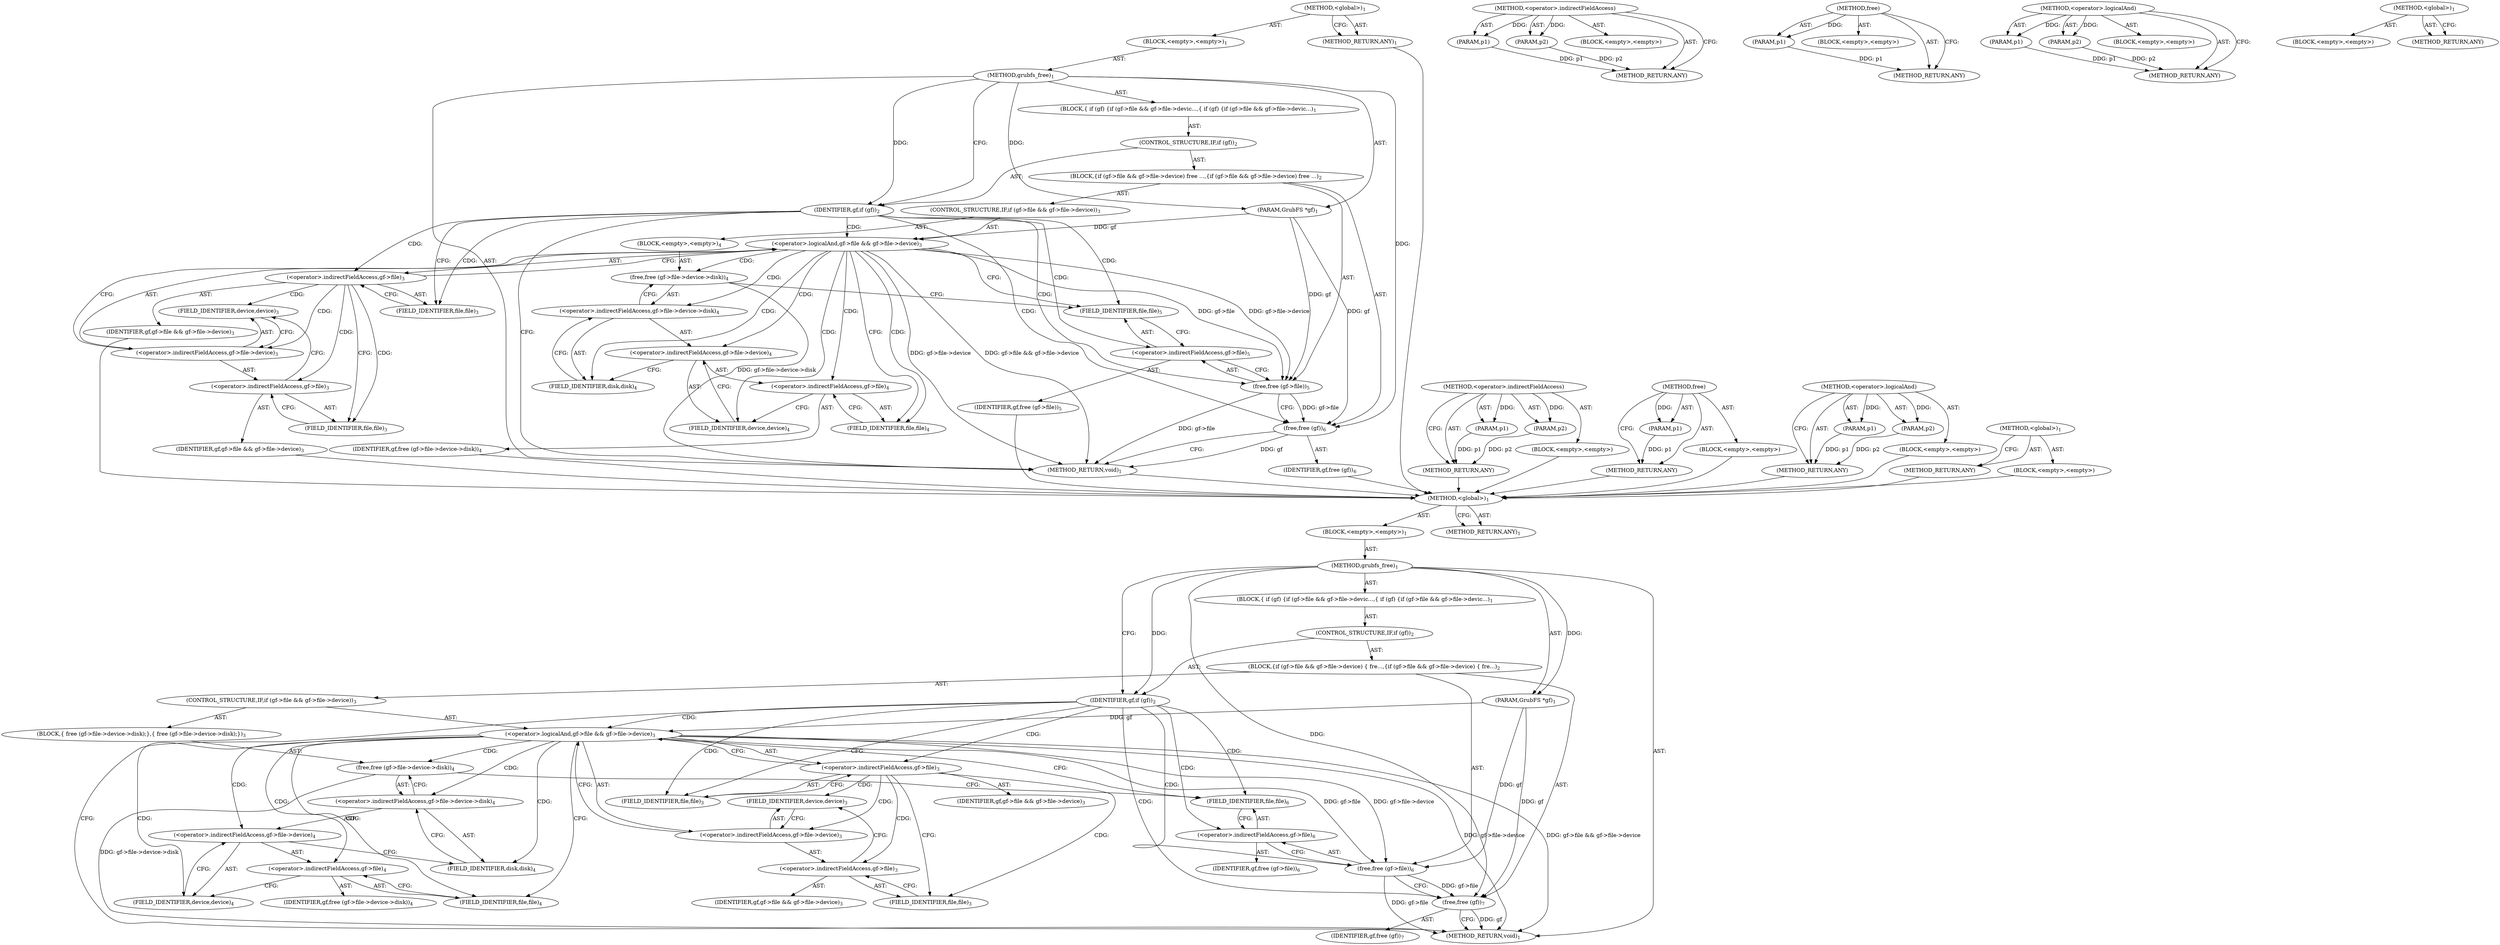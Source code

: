 digraph "&lt;global&gt;" {
vulnerable_6 [label=<(METHOD,&lt;global&gt;)<SUB>1</SUB>>];
vulnerable_7 [label=<(BLOCK,&lt;empty&gt;,&lt;empty&gt;)<SUB>1</SUB>>];
vulnerable_8 [label=<(METHOD,grubfs_free)<SUB>1</SUB>>];
vulnerable_9 [label=<(PARAM,GrubFS *gf)<SUB>1</SUB>>];
vulnerable_10 [label=<(BLOCK,{
 	if (gf) {
		if (gf-&gt;file &amp;&amp; gf-&gt;file-&gt;devic...,{
 	if (gf) {
		if (gf-&gt;file &amp;&amp; gf-&gt;file-&gt;devic...)<SUB>1</SUB>>];
vulnerable_11 [label=<(CONTROL_STRUCTURE,IF,if (gf))<SUB>2</SUB>>];
vulnerable_12 [label=<(IDENTIFIER,gf,if (gf))<SUB>2</SUB>>];
vulnerable_13 [label=<(BLOCK,{
		if (gf-&gt;file &amp;&amp; gf-&gt;file-&gt;device)
 			free ...,{
		if (gf-&gt;file &amp;&amp; gf-&gt;file-&gt;device)
 			free ...)<SUB>2</SUB>>];
vulnerable_14 [label=<(CONTROL_STRUCTURE,IF,if (gf-&gt;file &amp;&amp; gf-&gt;file-&gt;device))<SUB>3</SUB>>];
vulnerable_15 [label=<(&lt;operator&gt;.logicalAnd,gf-&gt;file &amp;&amp; gf-&gt;file-&gt;device)<SUB>3</SUB>>];
vulnerable_16 [label=<(&lt;operator&gt;.indirectFieldAccess,gf-&gt;file)<SUB>3</SUB>>];
vulnerable_17 [label=<(IDENTIFIER,gf,gf-&gt;file &amp;&amp; gf-&gt;file-&gt;device)<SUB>3</SUB>>];
vulnerable_18 [label=<(FIELD_IDENTIFIER,file,file)<SUB>3</SUB>>];
vulnerable_19 [label=<(&lt;operator&gt;.indirectFieldAccess,gf-&gt;file-&gt;device)<SUB>3</SUB>>];
vulnerable_20 [label=<(&lt;operator&gt;.indirectFieldAccess,gf-&gt;file)<SUB>3</SUB>>];
vulnerable_21 [label=<(IDENTIFIER,gf,gf-&gt;file &amp;&amp; gf-&gt;file-&gt;device)<SUB>3</SUB>>];
vulnerable_22 [label=<(FIELD_IDENTIFIER,file,file)<SUB>3</SUB>>];
vulnerable_23 [label=<(FIELD_IDENTIFIER,device,device)<SUB>3</SUB>>];
vulnerable_24 [label=<(BLOCK,&lt;empty&gt;,&lt;empty&gt;)<SUB>4</SUB>>];
vulnerable_25 [label=<(free,free (gf-&gt;file-&gt;device-&gt;disk))<SUB>4</SUB>>];
vulnerable_26 [label=<(&lt;operator&gt;.indirectFieldAccess,gf-&gt;file-&gt;device-&gt;disk)<SUB>4</SUB>>];
vulnerable_27 [label=<(&lt;operator&gt;.indirectFieldAccess,gf-&gt;file-&gt;device)<SUB>4</SUB>>];
vulnerable_28 [label=<(&lt;operator&gt;.indirectFieldAccess,gf-&gt;file)<SUB>4</SUB>>];
vulnerable_29 [label=<(IDENTIFIER,gf,free (gf-&gt;file-&gt;device-&gt;disk))<SUB>4</SUB>>];
vulnerable_30 [label=<(FIELD_IDENTIFIER,file,file)<SUB>4</SUB>>];
vulnerable_31 [label=<(FIELD_IDENTIFIER,device,device)<SUB>4</SUB>>];
vulnerable_32 [label=<(FIELD_IDENTIFIER,disk,disk)<SUB>4</SUB>>];
vulnerable_33 [label=<(free,free (gf-&gt;file))<SUB>5</SUB>>];
vulnerable_34 [label=<(&lt;operator&gt;.indirectFieldAccess,gf-&gt;file)<SUB>5</SUB>>];
vulnerable_35 [label=<(IDENTIFIER,gf,free (gf-&gt;file))<SUB>5</SUB>>];
vulnerable_36 [label=<(FIELD_IDENTIFIER,file,file)<SUB>5</SUB>>];
vulnerable_37 [label=<(free,free (gf))<SUB>6</SUB>>];
vulnerable_38 [label=<(IDENTIFIER,gf,free (gf))<SUB>6</SUB>>];
vulnerable_39 [label=<(METHOD_RETURN,void)<SUB>1</SUB>>];
vulnerable_41 [label=<(METHOD_RETURN,ANY)<SUB>1</SUB>>];
vulnerable_61 [label=<(METHOD,&lt;operator&gt;.indirectFieldAccess)>];
vulnerable_62 [label=<(PARAM,p1)>];
vulnerable_63 [label=<(PARAM,p2)>];
vulnerable_64 [label=<(BLOCK,&lt;empty&gt;,&lt;empty&gt;)>];
vulnerable_65 [label=<(METHOD_RETURN,ANY)>];
vulnerable_66 [label=<(METHOD,free)>];
vulnerable_67 [label=<(PARAM,p1)>];
vulnerable_68 [label=<(BLOCK,&lt;empty&gt;,&lt;empty&gt;)>];
vulnerable_69 [label=<(METHOD_RETURN,ANY)>];
vulnerable_56 [label=<(METHOD,&lt;operator&gt;.logicalAnd)>];
vulnerable_57 [label=<(PARAM,p1)>];
vulnerable_58 [label=<(PARAM,p2)>];
vulnerable_59 [label=<(BLOCK,&lt;empty&gt;,&lt;empty&gt;)>];
vulnerable_60 [label=<(METHOD_RETURN,ANY)>];
vulnerable_50 [label=<(METHOD,&lt;global&gt;)<SUB>1</SUB>>];
vulnerable_51 [label=<(BLOCK,&lt;empty&gt;,&lt;empty&gt;)>];
vulnerable_52 [label=<(METHOD_RETURN,ANY)>];
fixed_6 [label=<(METHOD,&lt;global&gt;)<SUB>1</SUB>>];
fixed_7 [label=<(BLOCK,&lt;empty&gt;,&lt;empty&gt;)<SUB>1</SUB>>];
fixed_8 [label=<(METHOD,grubfs_free)<SUB>1</SUB>>];
fixed_9 [label=<(PARAM,GrubFS *gf)<SUB>1</SUB>>];
fixed_10 [label=<(BLOCK,{
 	if (gf) {
		if (gf-&gt;file &amp;&amp; gf-&gt;file-&gt;devic...,{
 	if (gf) {
		if (gf-&gt;file &amp;&amp; gf-&gt;file-&gt;devic...)<SUB>1</SUB>>];
fixed_11 [label=<(CONTROL_STRUCTURE,IF,if (gf))<SUB>2</SUB>>];
fixed_12 [label=<(IDENTIFIER,gf,if (gf))<SUB>2</SUB>>];
fixed_13 [label=<(BLOCK,{
		if (gf-&gt;file &amp;&amp; gf-&gt;file-&gt;device) {
 			fre...,{
		if (gf-&gt;file &amp;&amp; gf-&gt;file-&gt;device) {
 			fre...)<SUB>2</SUB>>];
fixed_14 [label=<(CONTROL_STRUCTURE,IF,if (gf-&gt;file &amp;&amp; gf-&gt;file-&gt;device))<SUB>3</SUB>>];
fixed_15 [label=<(&lt;operator&gt;.logicalAnd,gf-&gt;file &amp;&amp; gf-&gt;file-&gt;device)<SUB>3</SUB>>];
fixed_16 [label=<(&lt;operator&gt;.indirectFieldAccess,gf-&gt;file)<SUB>3</SUB>>];
fixed_17 [label=<(IDENTIFIER,gf,gf-&gt;file &amp;&amp; gf-&gt;file-&gt;device)<SUB>3</SUB>>];
fixed_18 [label=<(FIELD_IDENTIFIER,file,file)<SUB>3</SUB>>];
fixed_19 [label=<(&lt;operator&gt;.indirectFieldAccess,gf-&gt;file-&gt;device)<SUB>3</SUB>>];
fixed_20 [label=<(&lt;operator&gt;.indirectFieldAccess,gf-&gt;file)<SUB>3</SUB>>];
fixed_21 [label=<(IDENTIFIER,gf,gf-&gt;file &amp;&amp; gf-&gt;file-&gt;device)<SUB>3</SUB>>];
fixed_22 [label=<(FIELD_IDENTIFIER,file,file)<SUB>3</SUB>>];
fixed_23 [label=<(FIELD_IDENTIFIER,device,device)<SUB>3</SUB>>];
fixed_24 [label=<(BLOCK,{
 			free (gf-&gt;file-&gt;device-&gt;disk);
		},{
 			free (gf-&gt;file-&gt;device-&gt;disk);
		})<SUB>3</SUB>>];
fixed_25 [label=<(free,free (gf-&gt;file-&gt;device-&gt;disk))<SUB>4</SUB>>];
fixed_26 [label=<(&lt;operator&gt;.indirectFieldAccess,gf-&gt;file-&gt;device-&gt;disk)<SUB>4</SUB>>];
fixed_27 [label=<(&lt;operator&gt;.indirectFieldAccess,gf-&gt;file-&gt;device)<SUB>4</SUB>>];
fixed_28 [label=<(&lt;operator&gt;.indirectFieldAccess,gf-&gt;file)<SUB>4</SUB>>];
fixed_29 [label=<(IDENTIFIER,gf,free (gf-&gt;file-&gt;device-&gt;disk))<SUB>4</SUB>>];
fixed_30 [label=<(FIELD_IDENTIFIER,file,file)<SUB>4</SUB>>];
fixed_31 [label=<(FIELD_IDENTIFIER,device,device)<SUB>4</SUB>>];
fixed_32 [label=<(FIELD_IDENTIFIER,disk,disk)<SUB>4</SUB>>];
fixed_33 [label=<(free,free (gf-&gt;file))<SUB>6</SUB>>];
fixed_34 [label=<(&lt;operator&gt;.indirectFieldAccess,gf-&gt;file)<SUB>6</SUB>>];
fixed_35 [label=<(IDENTIFIER,gf,free (gf-&gt;file))<SUB>6</SUB>>];
fixed_36 [label=<(FIELD_IDENTIFIER,file,file)<SUB>6</SUB>>];
fixed_37 [label=<(free,free (gf))<SUB>7</SUB>>];
fixed_38 [label=<(IDENTIFIER,gf,free (gf))<SUB>7</SUB>>];
fixed_39 [label=<(METHOD_RETURN,void)<SUB>1</SUB>>];
fixed_41 [label=<(METHOD_RETURN,ANY)<SUB>1</SUB>>];
fixed_61 [label=<(METHOD,&lt;operator&gt;.indirectFieldAccess)>];
fixed_62 [label=<(PARAM,p1)>];
fixed_63 [label=<(PARAM,p2)>];
fixed_64 [label=<(BLOCK,&lt;empty&gt;,&lt;empty&gt;)>];
fixed_65 [label=<(METHOD_RETURN,ANY)>];
fixed_66 [label=<(METHOD,free)>];
fixed_67 [label=<(PARAM,p1)>];
fixed_68 [label=<(BLOCK,&lt;empty&gt;,&lt;empty&gt;)>];
fixed_69 [label=<(METHOD_RETURN,ANY)>];
fixed_56 [label=<(METHOD,&lt;operator&gt;.logicalAnd)>];
fixed_57 [label=<(PARAM,p1)>];
fixed_58 [label=<(PARAM,p2)>];
fixed_59 [label=<(BLOCK,&lt;empty&gt;,&lt;empty&gt;)>];
fixed_60 [label=<(METHOD_RETURN,ANY)>];
fixed_50 [label=<(METHOD,&lt;global&gt;)<SUB>1</SUB>>];
fixed_51 [label=<(BLOCK,&lt;empty&gt;,&lt;empty&gt;)>];
fixed_52 [label=<(METHOD_RETURN,ANY)>];
vulnerable_6 -> vulnerable_7  [key=0, label="AST: "];
vulnerable_6 -> vulnerable_41  [key=0, label="AST: "];
vulnerable_6 -> vulnerable_41  [key=1, label="CFG: "];
vulnerable_7 -> vulnerable_8  [key=0, label="AST: "];
vulnerable_8 -> vulnerable_9  [key=0, label="AST: "];
vulnerable_8 -> vulnerable_9  [key=1, label="DDG: "];
vulnerable_8 -> vulnerable_10  [key=0, label="AST: "];
vulnerable_8 -> vulnerable_39  [key=0, label="AST: "];
vulnerable_8 -> vulnerable_12  [key=0, label="CFG: "];
vulnerable_8 -> vulnerable_12  [key=1, label="DDG: "];
vulnerable_8 -> vulnerable_37  [key=0, label="DDG: "];
vulnerable_9 -> vulnerable_33  [key=0, label="DDG: gf"];
vulnerable_9 -> vulnerable_37  [key=0, label="DDG: gf"];
vulnerable_9 -> vulnerable_15  [key=0, label="DDG: gf"];
vulnerable_10 -> vulnerable_11  [key=0, label="AST: "];
vulnerable_11 -> vulnerable_12  [key=0, label="AST: "];
vulnerable_11 -> vulnerable_13  [key=0, label="AST: "];
vulnerable_12 -> vulnerable_39  [key=0, label="CFG: "];
vulnerable_12 -> vulnerable_18  [key=0, label="CFG: "];
vulnerable_12 -> vulnerable_18  [key=1, label="CDG: "];
vulnerable_12 -> vulnerable_16  [key=0, label="CDG: "];
vulnerable_12 -> vulnerable_15  [key=0, label="CDG: "];
vulnerable_12 -> vulnerable_34  [key=0, label="CDG: "];
vulnerable_12 -> vulnerable_33  [key=0, label="CDG: "];
vulnerable_12 -> vulnerable_36  [key=0, label="CDG: "];
vulnerable_12 -> vulnerable_37  [key=0, label="CDG: "];
vulnerable_13 -> vulnerable_14  [key=0, label="AST: "];
vulnerable_13 -> vulnerable_33  [key=0, label="AST: "];
vulnerable_13 -> vulnerable_37  [key=0, label="AST: "];
vulnerable_14 -> vulnerable_15  [key=0, label="AST: "];
vulnerable_14 -> vulnerable_24  [key=0, label="AST: "];
vulnerable_15 -> vulnerable_16  [key=0, label="AST: "];
vulnerable_15 -> vulnerable_19  [key=0, label="AST: "];
vulnerable_15 -> vulnerable_30  [key=0, label="CFG: "];
vulnerable_15 -> vulnerable_30  [key=1, label="CDG: "];
vulnerable_15 -> vulnerable_36  [key=0, label="CFG: "];
vulnerable_15 -> vulnerable_39  [key=0, label="DDG: gf-&gt;file-&gt;device"];
vulnerable_15 -> vulnerable_39  [key=1, label="DDG: gf-&gt;file &amp;&amp; gf-&gt;file-&gt;device"];
vulnerable_15 -> vulnerable_33  [key=0, label="DDG: gf-&gt;file"];
vulnerable_15 -> vulnerable_33  [key=1, label="DDG: gf-&gt;file-&gt;device"];
vulnerable_15 -> vulnerable_32  [key=0, label="CDG: "];
vulnerable_15 -> vulnerable_26  [key=0, label="CDG: "];
vulnerable_15 -> vulnerable_28  [key=0, label="CDG: "];
vulnerable_15 -> vulnerable_25  [key=0, label="CDG: "];
vulnerable_15 -> vulnerable_27  [key=0, label="CDG: "];
vulnerable_15 -> vulnerable_31  [key=0, label="CDG: "];
vulnerable_16 -> vulnerable_17  [key=0, label="AST: "];
vulnerable_16 -> vulnerable_18  [key=0, label="AST: "];
vulnerable_16 -> vulnerable_15  [key=0, label="CFG: "];
vulnerable_16 -> vulnerable_22  [key=0, label="CFG: "];
vulnerable_16 -> vulnerable_22  [key=1, label="CDG: "];
vulnerable_16 -> vulnerable_23  [key=0, label="CDG: "];
vulnerable_16 -> vulnerable_19  [key=0, label="CDG: "];
vulnerable_16 -> vulnerable_20  [key=0, label="CDG: "];
vulnerable_17 -> fixed_6  [key=0];
vulnerable_18 -> vulnerable_16  [key=0, label="CFG: "];
vulnerable_19 -> vulnerable_20  [key=0, label="AST: "];
vulnerable_19 -> vulnerable_23  [key=0, label="AST: "];
vulnerable_19 -> vulnerable_15  [key=0, label="CFG: "];
vulnerable_20 -> vulnerable_21  [key=0, label="AST: "];
vulnerable_20 -> vulnerable_22  [key=0, label="AST: "];
vulnerable_20 -> vulnerable_23  [key=0, label="CFG: "];
vulnerable_21 -> fixed_6  [key=0];
vulnerable_22 -> vulnerable_20  [key=0, label="CFG: "];
vulnerable_23 -> vulnerable_19  [key=0, label="CFG: "];
vulnerable_24 -> vulnerable_25  [key=0, label="AST: "];
vulnerable_25 -> vulnerable_26  [key=0, label="AST: "];
vulnerable_25 -> vulnerable_36  [key=0, label="CFG: "];
vulnerable_25 -> vulnerable_39  [key=0, label="DDG: gf-&gt;file-&gt;device-&gt;disk"];
vulnerable_26 -> vulnerable_27  [key=0, label="AST: "];
vulnerable_26 -> vulnerable_32  [key=0, label="AST: "];
vulnerable_26 -> vulnerable_25  [key=0, label="CFG: "];
vulnerable_27 -> vulnerable_28  [key=0, label="AST: "];
vulnerable_27 -> vulnerable_31  [key=0, label="AST: "];
vulnerable_27 -> vulnerable_32  [key=0, label="CFG: "];
vulnerable_28 -> vulnerable_29  [key=0, label="AST: "];
vulnerable_28 -> vulnerable_30  [key=0, label="AST: "];
vulnerable_28 -> vulnerable_31  [key=0, label="CFG: "];
vulnerable_29 -> fixed_6  [key=0];
vulnerable_30 -> vulnerable_28  [key=0, label="CFG: "];
vulnerable_31 -> vulnerable_27  [key=0, label="CFG: "];
vulnerable_32 -> vulnerable_26  [key=0, label="CFG: "];
vulnerable_33 -> vulnerable_34  [key=0, label="AST: "];
vulnerable_33 -> vulnerable_37  [key=0, label="CFG: "];
vulnerable_33 -> vulnerable_37  [key=1, label="DDG: gf-&gt;file"];
vulnerable_33 -> vulnerable_39  [key=0, label="DDG: gf-&gt;file"];
vulnerable_34 -> vulnerable_35  [key=0, label="AST: "];
vulnerable_34 -> vulnerable_36  [key=0, label="AST: "];
vulnerable_34 -> vulnerable_33  [key=0, label="CFG: "];
vulnerable_35 -> fixed_6  [key=0];
vulnerable_36 -> vulnerable_34  [key=0, label="CFG: "];
vulnerable_37 -> vulnerable_38  [key=0, label="AST: "];
vulnerable_37 -> vulnerable_39  [key=0, label="CFG: "];
vulnerable_37 -> vulnerable_39  [key=1, label="DDG: gf"];
vulnerable_38 -> fixed_6  [key=0];
vulnerable_39 -> fixed_6  [key=0];
vulnerable_41 -> fixed_6  [key=0];
vulnerable_61 -> vulnerable_62  [key=0, label="AST: "];
vulnerable_61 -> vulnerable_62  [key=1, label="DDG: "];
vulnerable_61 -> vulnerable_64  [key=0, label="AST: "];
vulnerable_61 -> vulnerable_63  [key=0, label="AST: "];
vulnerable_61 -> vulnerable_63  [key=1, label="DDG: "];
vulnerable_61 -> vulnerable_65  [key=0, label="AST: "];
vulnerable_61 -> vulnerable_65  [key=1, label="CFG: "];
vulnerable_62 -> vulnerable_65  [key=0, label="DDG: p1"];
vulnerable_63 -> vulnerable_65  [key=0, label="DDG: p2"];
vulnerable_64 -> fixed_6  [key=0];
vulnerable_65 -> fixed_6  [key=0];
vulnerable_66 -> vulnerable_67  [key=0, label="AST: "];
vulnerable_66 -> vulnerable_67  [key=1, label="DDG: "];
vulnerable_66 -> vulnerable_68  [key=0, label="AST: "];
vulnerable_66 -> vulnerable_69  [key=0, label="AST: "];
vulnerable_66 -> vulnerable_69  [key=1, label="CFG: "];
vulnerable_67 -> vulnerable_69  [key=0, label="DDG: p1"];
vulnerable_68 -> fixed_6  [key=0];
vulnerable_69 -> fixed_6  [key=0];
vulnerable_56 -> vulnerable_57  [key=0, label="AST: "];
vulnerable_56 -> vulnerable_57  [key=1, label="DDG: "];
vulnerable_56 -> vulnerable_59  [key=0, label="AST: "];
vulnerable_56 -> vulnerable_58  [key=0, label="AST: "];
vulnerable_56 -> vulnerable_58  [key=1, label="DDG: "];
vulnerable_56 -> vulnerable_60  [key=0, label="AST: "];
vulnerable_56 -> vulnerable_60  [key=1, label="CFG: "];
vulnerable_57 -> vulnerable_60  [key=0, label="DDG: p1"];
vulnerable_58 -> vulnerable_60  [key=0, label="DDG: p2"];
vulnerable_59 -> fixed_6  [key=0];
vulnerable_60 -> fixed_6  [key=0];
vulnerable_50 -> vulnerable_51  [key=0, label="AST: "];
vulnerable_50 -> vulnerable_52  [key=0, label="AST: "];
vulnerable_50 -> vulnerable_52  [key=1, label="CFG: "];
vulnerable_51 -> fixed_6  [key=0];
vulnerable_52 -> fixed_6  [key=0];
fixed_6 -> fixed_7  [key=0, label="AST: "];
fixed_6 -> fixed_41  [key=0, label="AST: "];
fixed_6 -> fixed_41  [key=1, label="CFG: "];
fixed_7 -> fixed_8  [key=0, label="AST: "];
fixed_8 -> fixed_9  [key=0, label="AST: "];
fixed_8 -> fixed_9  [key=1, label="DDG: "];
fixed_8 -> fixed_10  [key=0, label="AST: "];
fixed_8 -> fixed_39  [key=0, label="AST: "];
fixed_8 -> fixed_12  [key=0, label="CFG: "];
fixed_8 -> fixed_12  [key=1, label="DDG: "];
fixed_8 -> fixed_37  [key=0, label="DDG: "];
fixed_9 -> fixed_33  [key=0, label="DDG: gf"];
fixed_9 -> fixed_37  [key=0, label="DDG: gf"];
fixed_9 -> fixed_15  [key=0, label="DDG: gf"];
fixed_10 -> fixed_11  [key=0, label="AST: "];
fixed_11 -> fixed_12  [key=0, label="AST: "];
fixed_11 -> fixed_13  [key=0, label="AST: "];
fixed_12 -> fixed_39  [key=0, label="CFG: "];
fixed_12 -> fixed_18  [key=0, label="CFG: "];
fixed_12 -> fixed_18  [key=1, label="CDG: "];
fixed_12 -> fixed_16  [key=0, label="CDG: "];
fixed_12 -> fixed_15  [key=0, label="CDG: "];
fixed_12 -> fixed_34  [key=0, label="CDG: "];
fixed_12 -> fixed_33  [key=0, label="CDG: "];
fixed_12 -> fixed_36  [key=0, label="CDG: "];
fixed_12 -> fixed_37  [key=0, label="CDG: "];
fixed_13 -> fixed_14  [key=0, label="AST: "];
fixed_13 -> fixed_33  [key=0, label="AST: "];
fixed_13 -> fixed_37  [key=0, label="AST: "];
fixed_14 -> fixed_15  [key=0, label="AST: "];
fixed_14 -> fixed_24  [key=0, label="AST: "];
fixed_15 -> fixed_16  [key=0, label="AST: "];
fixed_15 -> fixed_19  [key=0, label="AST: "];
fixed_15 -> fixed_30  [key=0, label="CFG: "];
fixed_15 -> fixed_30  [key=1, label="CDG: "];
fixed_15 -> fixed_36  [key=0, label="CFG: "];
fixed_15 -> fixed_39  [key=0, label="DDG: gf-&gt;file-&gt;device"];
fixed_15 -> fixed_39  [key=1, label="DDG: gf-&gt;file &amp;&amp; gf-&gt;file-&gt;device"];
fixed_15 -> fixed_33  [key=0, label="DDG: gf-&gt;file"];
fixed_15 -> fixed_33  [key=1, label="DDG: gf-&gt;file-&gt;device"];
fixed_15 -> fixed_32  [key=0, label="CDG: "];
fixed_15 -> fixed_26  [key=0, label="CDG: "];
fixed_15 -> fixed_28  [key=0, label="CDG: "];
fixed_15 -> fixed_25  [key=0, label="CDG: "];
fixed_15 -> fixed_27  [key=0, label="CDG: "];
fixed_15 -> fixed_31  [key=0, label="CDG: "];
fixed_16 -> fixed_17  [key=0, label="AST: "];
fixed_16 -> fixed_18  [key=0, label="AST: "];
fixed_16 -> fixed_15  [key=0, label="CFG: "];
fixed_16 -> fixed_22  [key=0, label="CFG: "];
fixed_16 -> fixed_22  [key=1, label="CDG: "];
fixed_16 -> fixed_23  [key=0, label="CDG: "];
fixed_16 -> fixed_19  [key=0, label="CDG: "];
fixed_16 -> fixed_20  [key=0, label="CDG: "];
fixed_18 -> fixed_16  [key=0, label="CFG: "];
fixed_19 -> fixed_20  [key=0, label="AST: "];
fixed_19 -> fixed_23  [key=0, label="AST: "];
fixed_19 -> fixed_15  [key=0, label="CFG: "];
fixed_20 -> fixed_21  [key=0, label="AST: "];
fixed_20 -> fixed_22  [key=0, label="AST: "];
fixed_20 -> fixed_23  [key=0, label="CFG: "];
fixed_22 -> fixed_20  [key=0, label="CFG: "];
fixed_23 -> fixed_19  [key=0, label="CFG: "];
fixed_24 -> fixed_25  [key=0, label="AST: "];
fixed_25 -> fixed_26  [key=0, label="AST: "];
fixed_25 -> fixed_36  [key=0, label="CFG: "];
fixed_25 -> fixed_39  [key=0, label="DDG: gf-&gt;file-&gt;device-&gt;disk"];
fixed_26 -> fixed_27  [key=0, label="AST: "];
fixed_26 -> fixed_32  [key=0, label="AST: "];
fixed_26 -> fixed_25  [key=0, label="CFG: "];
fixed_27 -> fixed_28  [key=0, label="AST: "];
fixed_27 -> fixed_31  [key=0, label="AST: "];
fixed_27 -> fixed_32  [key=0, label="CFG: "];
fixed_28 -> fixed_29  [key=0, label="AST: "];
fixed_28 -> fixed_30  [key=0, label="AST: "];
fixed_28 -> fixed_31  [key=0, label="CFG: "];
fixed_30 -> fixed_28  [key=0, label="CFG: "];
fixed_31 -> fixed_27  [key=0, label="CFG: "];
fixed_32 -> fixed_26  [key=0, label="CFG: "];
fixed_33 -> fixed_34  [key=0, label="AST: "];
fixed_33 -> fixed_37  [key=0, label="CFG: "];
fixed_33 -> fixed_37  [key=1, label="DDG: gf-&gt;file"];
fixed_33 -> fixed_39  [key=0, label="DDG: gf-&gt;file"];
fixed_34 -> fixed_35  [key=0, label="AST: "];
fixed_34 -> fixed_36  [key=0, label="AST: "];
fixed_34 -> fixed_33  [key=0, label="CFG: "];
fixed_36 -> fixed_34  [key=0, label="CFG: "];
fixed_37 -> fixed_38  [key=0, label="AST: "];
fixed_37 -> fixed_39  [key=0, label="CFG: "];
fixed_37 -> fixed_39  [key=1, label="DDG: gf"];
fixed_61 -> fixed_62  [key=0, label="AST: "];
fixed_61 -> fixed_62  [key=1, label="DDG: "];
fixed_61 -> fixed_64  [key=0, label="AST: "];
fixed_61 -> fixed_63  [key=0, label="AST: "];
fixed_61 -> fixed_63  [key=1, label="DDG: "];
fixed_61 -> fixed_65  [key=0, label="AST: "];
fixed_61 -> fixed_65  [key=1, label="CFG: "];
fixed_62 -> fixed_65  [key=0, label="DDG: p1"];
fixed_63 -> fixed_65  [key=0, label="DDG: p2"];
fixed_66 -> fixed_67  [key=0, label="AST: "];
fixed_66 -> fixed_67  [key=1, label="DDG: "];
fixed_66 -> fixed_68  [key=0, label="AST: "];
fixed_66 -> fixed_69  [key=0, label="AST: "];
fixed_66 -> fixed_69  [key=1, label="CFG: "];
fixed_67 -> fixed_69  [key=0, label="DDG: p1"];
fixed_56 -> fixed_57  [key=0, label="AST: "];
fixed_56 -> fixed_57  [key=1, label="DDG: "];
fixed_56 -> fixed_59  [key=0, label="AST: "];
fixed_56 -> fixed_58  [key=0, label="AST: "];
fixed_56 -> fixed_58  [key=1, label="DDG: "];
fixed_56 -> fixed_60  [key=0, label="AST: "];
fixed_56 -> fixed_60  [key=1, label="CFG: "];
fixed_57 -> fixed_60  [key=0, label="DDG: p1"];
fixed_58 -> fixed_60  [key=0, label="DDG: p2"];
fixed_50 -> fixed_51  [key=0, label="AST: "];
fixed_50 -> fixed_52  [key=0, label="AST: "];
fixed_50 -> fixed_52  [key=1, label="CFG: "];
}
